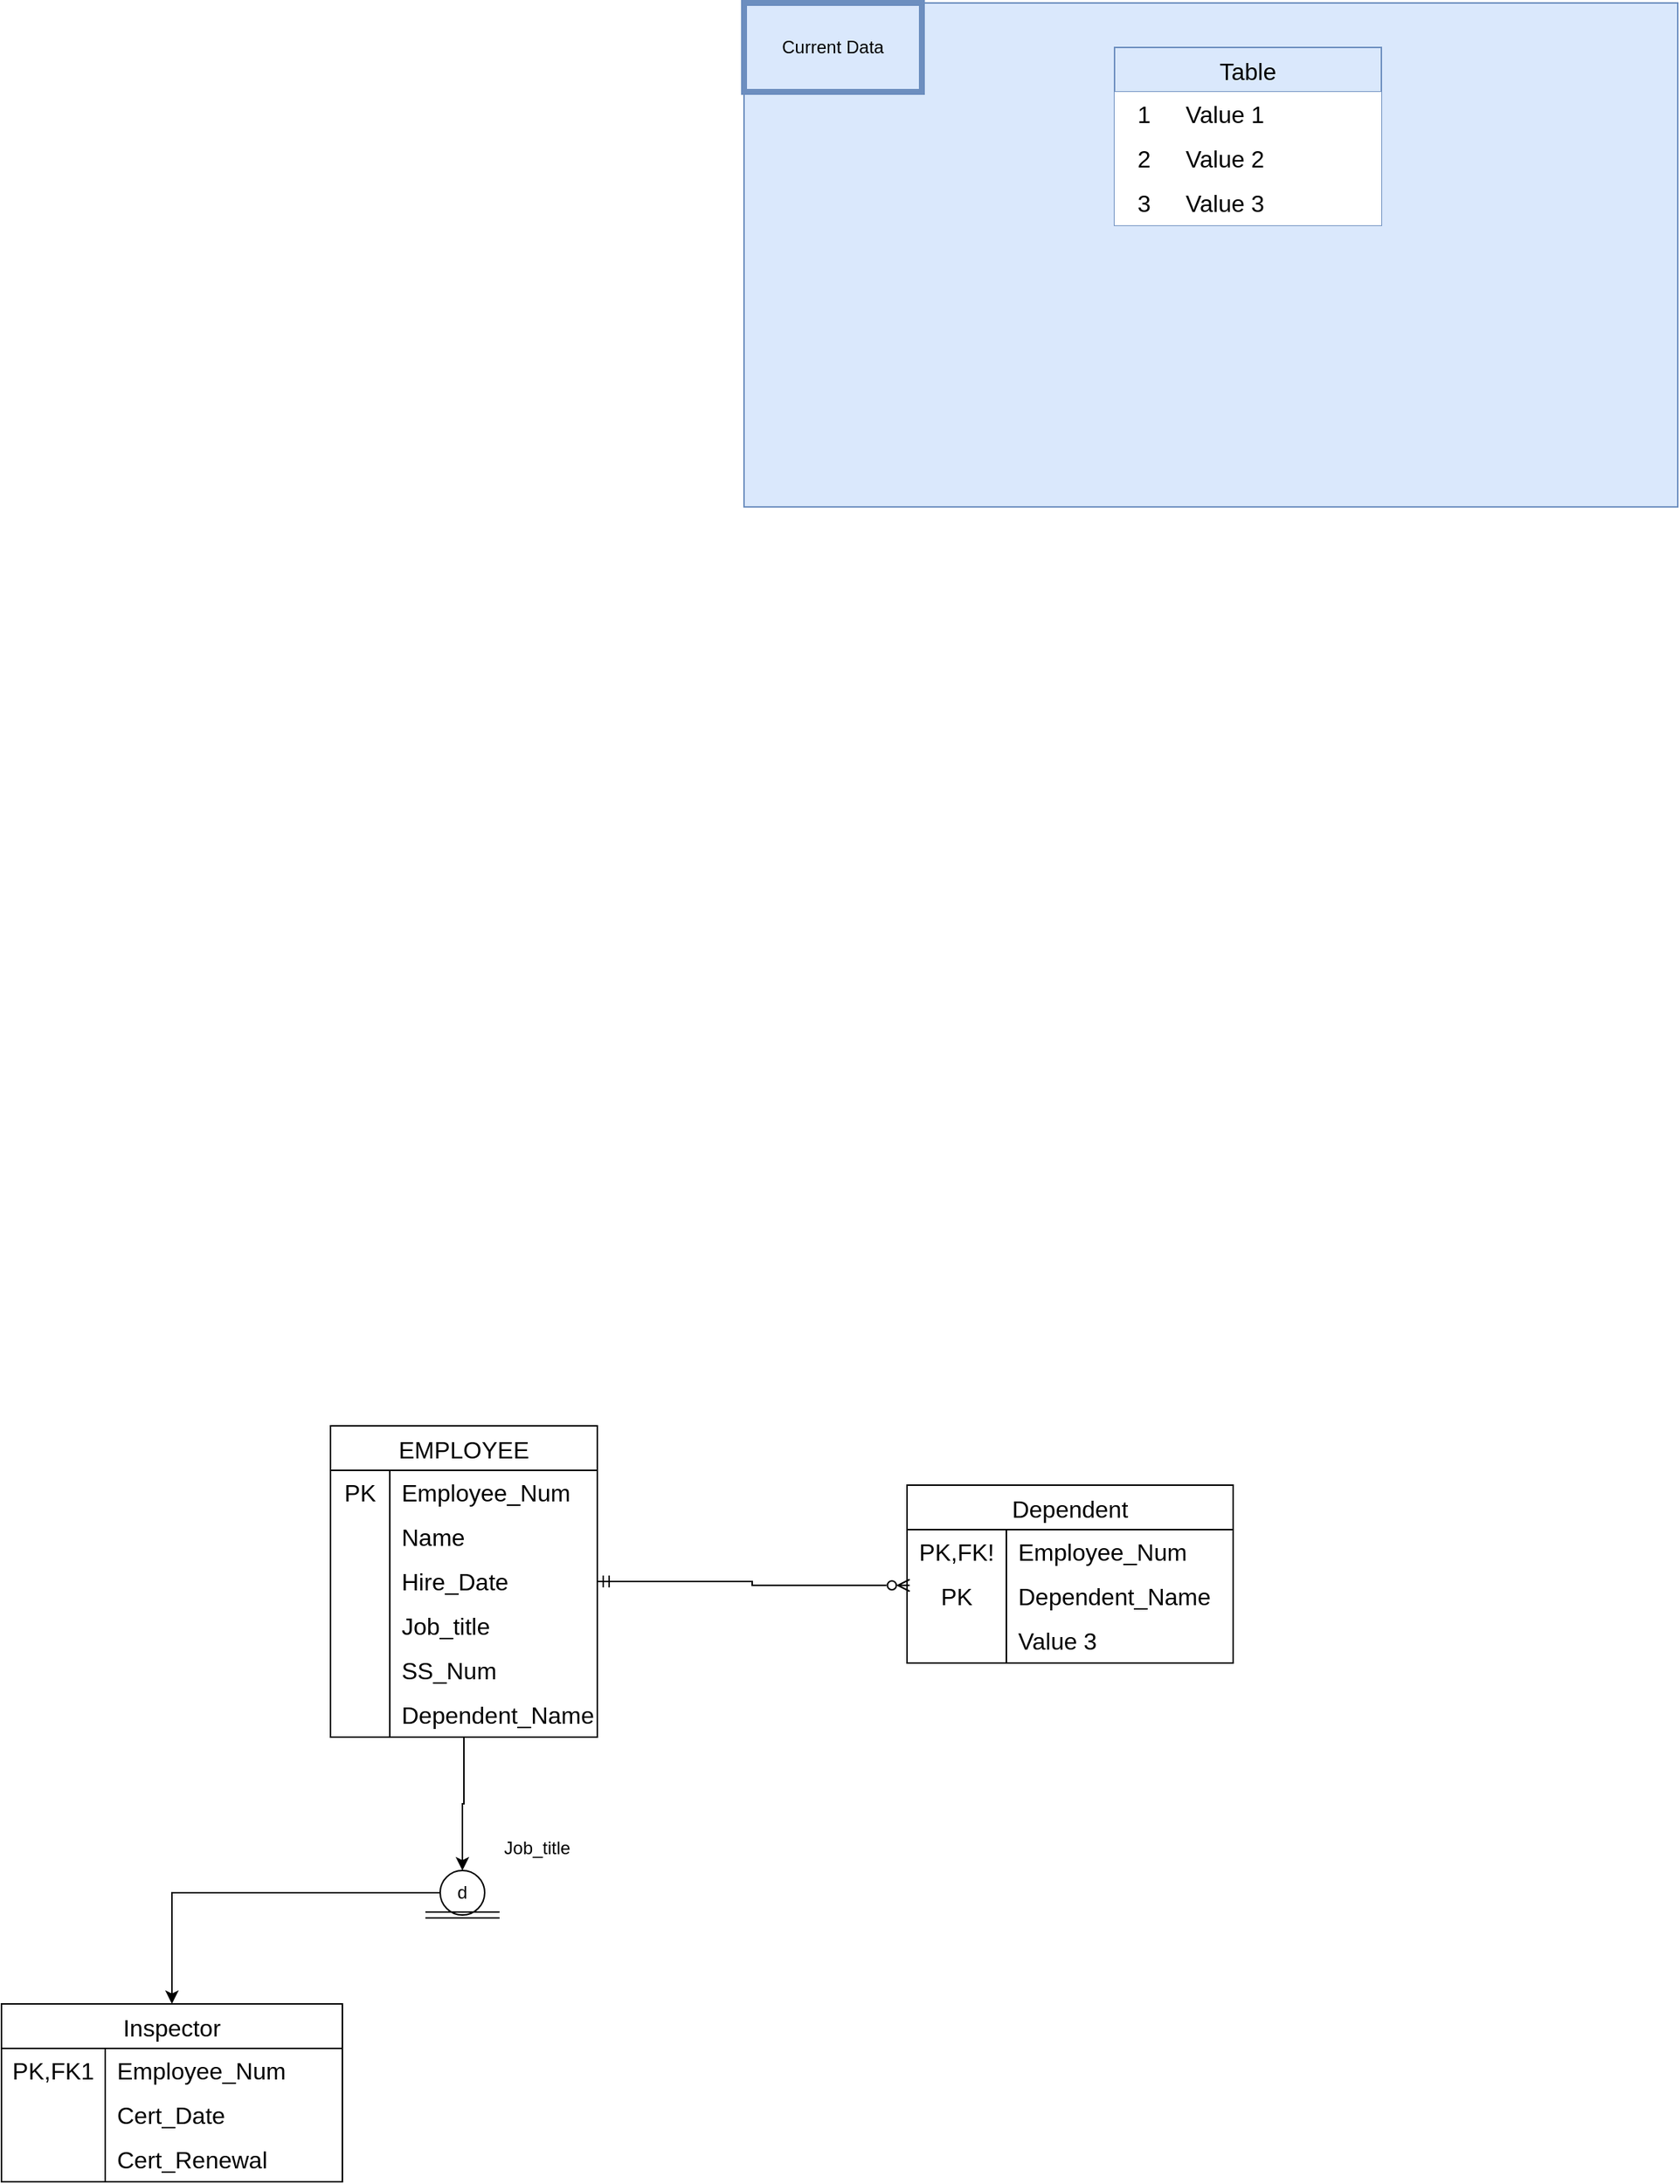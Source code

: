 <mxfile version="23.1.2" type="github">
  <diagram name="Page-1" id="MlBlBjorpGjZ2gbs5vHp">
    <mxGraphModel dx="1430" dy="1881" grid="1" gridSize="10" guides="1" tooltips="1" connect="1" arrows="1" fold="1" page="1" pageScale="1" pageWidth="850" pageHeight="1100" math="0" shadow="0">
      <root>
        <mxCell id="0" />
        <mxCell id="1" parent="0" />
        <mxCell id="1AAUbC7XYYxkjnX6fTb0-54" style="edgeStyle=orthogonalEdgeStyle;rounded=0;orthogonalLoop=1;jettySize=auto;html=1;exitX=1;exitY=0.5;exitDx=0;exitDy=0;entryX=0.008;entryY=0.254;entryDx=0;entryDy=0;entryPerimeter=0;movable=1;resizable=1;rotatable=1;deletable=1;editable=1;locked=0;connectable=1;startArrow=ERmandOne;startFill=0;endArrow=ERzeroToMany;endFill=0;" edge="1" parent="1" source="1AAUbC7XYYxkjnX6fTb0-5" target="1AAUbC7XYYxkjnX6fTb0-44">
          <mxGeometry relative="1" as="geometry">
            <mxPoint x="490" y="494.862" as="targetPoint" />
          </mxGeometry>
        </mxCell>
        <mxCell id="1AAUbC7XYYxkjnX6fTb0-24" style="edgeStyle=orthogonalEdgeStyle;rounded=0;orthogonalLoop=1;jettySize=auto;html=1;" edge="1" parent="1" source="1AAUbC7XYYxkjnX6fTb0-5" target="1AAUbC7XYYxkjnX6fTb0-25">
          <mxGeometry relative="1" as="geometry">
            <mxPoint x="350" y="730" as="targetPoint" />
          </mxGeometry>
        </mxCell>
        <mxCell id="1AAUbC7XYYxkjnX6fTb0-5" value="EMPLOYEE" style="shape=table;startSize=30;container=1;collapsible=0;childLayout=tableLayout;fixedRows=1;rowLines=0;fontStyle=0;strokeColor=default;fontSize=16;" vertex="1" parent="1">
          <mxGeometry x="261" y="390" width="180" height="210" as="geometry" />
        </mxCell>
        <mxCell id="1AAUbC7XYYxkjnX6fTb0-6" value="" style="shape=tableRow;horizontal=0;startSize=0;swimlaneHead=0;swimlaneBody=0;top=0;left=0;bottom=0;right=0;collapsible=0;dropTarget=0;fillColor=none;points=[[0,0.5],[1,0.5]];portConstraint=eastwest;strokeColor=inherit;fontSize=16;" vertex="1" parent="1AAUbC7XYYxkjnX6fTb0-5">
          <mxGeometry y="30" width="180" height="30" as="geometry" />
        </mxCell>
        <mxCell id="1AAUbC7XYYxkjnX6fTb0-7" value="PK" style="shape=partialRectangle;html=1;whiteSpace=wrap;connectable=0;fillColor=none;top=0;left=0;bottom=0;right=0;overflow=hidden;pointerEvents=1;strokeColor=inherit;fontSize=16;" vertex="1" parent="1AAUbC7XYYxkjnX6fTb0-6">
          <mxGeometry width="40" height="30" as="geometry">
            <mxRectangle width="40" height="30" as="alternateBounds" />
          </mxGeometry>
        </mxCell>
        <mxCell id="1AAUbC7XYYxkjnX6fTb0-8" value="Employee_Num" style="shape=partialRectangle;html=1;whiteSpace=wrap;connectable=0;fillColor=none;top=0;left=0;bottom=0;right=0;align=left;spacingLeft=6;overflow=hidden;strokeColor=inherit;fontSize=16;" vertex="1" parent="1AAUbC7XYYxkjnX6fTb0-6">
          <mxGeometry x="40" width="140" height="30" as="geometry">
            <mxRectangle width="140" height="30" as="alternateBounds" />
          </mxGeometry>
        </mxCell>
        <mxCell id="1AAUbC7XYYxkjnX6fTb0-9" value="" style="shape=tableRow;horizontal=0;startSize=0;swimlaneHead=0;swimlaneBody=0;top=0;left=0;bottom=0;right=0;collapsible=0;dropTarget=0;fillColor=none;points=[[0,0.5],[1,0.5]];portConstraint=eastwest;strokeColor=inherit;fontSize=16;" vertex="1" parent="1AAUbC7XYYxkjnX6fTb0-5">
          <mxGeometry y="60" width="180" height="30" as="geometry" />
        </mxCell>
        <mxCell id="1AAUbC7XYYxkjnX6fTb0-10" value="" style="shape=partialRectangle;html=1;whiteSpace=wrap;connectable=0;fillColor=none;top=0;left=0;bottom=0;right=0;overflow=hidden;strokeColor=inherit;fontSize=16;" vertex="1" parent="1AAUbC7XYYxkjnX6fTb0-9">
          <mxGeometry width="40" height="30" as="geometry">
            <mxRectangle width="40" height="30" as="alternateBounds" />
          </mxGeometry>
        </mxCell>
        <mxCell id="1AAUbC7XYYxkjnX6fTb0-11" value="Name" style="shape=partialRectangle;html=1;whiteSpace=wrap;connectable=0;fillColor=none;top=0;left=0;bottom=0;right=0;align=left;spacingLeft=6;overflow=hidden;strokeColor=inherit;fontSize=16;" vertex="1" parent="1AAUbC7XYYxkjnX6fTb0-9">
          <mxGeometry x="40" width="140" height="30" as="geometry">
            <mxRectangle width="140" height="30" as="alternateBounds" />
          </mxGeometry>
        </mxCell>
        <mxCell id="1AAUbC7XYYxkjnX6fTb0-12" value="" style="shape=tableRow;horizontal=0;startSize=0;swimlaneHead=0;swimlaneBody=0;top=0;left=0;bottom=0;right=0;collapsible=0;dropTarget=0;fillColor=none;points=[[0,0.5],[1,0.5]];portConstraint=eastwest;strokeColor=inherit;fontSize=16;" vertex="1" parent="1AAUbC7XYYxkjnX6fTb0-5">
          <mxGeometry y="90" width="180" height="30" as="geometry" />
        </mxCell>
        <mxCell id="1AAUbC7XYYxkjnX6fTb0-13" value="" style="shape=partialRectangle;html=1;whiteSpace=wrap;connectable=0;fillColor=none;top=0;left=0;bottom=0;right=0;overflow=hidden;strokeColor=inherit;fontSize=16;" vertex="1" parent="1AAUbC7XYYxkjnX6fTb0-12">
          <mxGeometry width="40" height="30" as="geometry">
            <mxRectangle width="40" height="30" as="alternateBounds" />
          </mxGeometry>
        </mxCell>
        <mxCell id="1AAUbC7XYYxkjnX6fTb0-14" value="Hire_Date" style="shape=partialRectangle;html=1;whiteSpace=wrap;connectable=0;fillColor=none;top=0;left=0;bottom=0;right=0;align=left;spacingLeft=6;overflow=hidden;strokeColor=inherit;fontSize=16;" vertex="1" parent="1AAUbC7XYYxkjnX6fTb0-12">
          <mxGeometry x="40" width="140" height="30" as="geometry">
            <mxRectangle width="140" height="30" as="alternateBounds" />
          </mxGeometry>
        </mxCell>
        <mxCell id="1AAUbC7XYYxkjnX6fTb0-15" style="shape=tableRow;horizontal=0;startSize=0;swimlaneHead=0;swimlaneBody=0;top=0;left=0;bottom=0;right=0;collapsible=0;dropTarget=0;fillColor=none;points=[[0,0.5],[1,0.5]];portConstraint=eastwest;strokeColor=inherit;fontSize=16;" vertex="1" parent="1AAUbC7XYYxkjnX6fTb0-5">
          <mxGeometry y="120" width="180" height="30" as="geometry" />
        </mxCell>
        <mxCell id="1AAUbC7XYYxkjnX6fTb0-16" style="shape=partialRectangle;html=1;whiteSpace=wrap;connectable=0;fillColor=none;top=0;left=0;bottom=0;right=0;overflow=hidden;strokeColor=inherit;fontSize=16;" vertex="1" parent="1AAUbC7XYYxkjnX6fTb0-15">
          <mxGeometry width="40" height="30" as="geometry">
            <mxRectangle width="40" height="30" as="alternateBounds" />
          </mxGeometry>
        </mxCell>
        <mxCell id="1AAUbC7XYYxkjnX6fTb0-17" value="Job_title" style="shape=partialRectangle;html=1;whiteSpace=wrap;connectable=0;fillColor=none;top=0;left=0;bottom=0;right=0;align=left;spacingLeft=6;overflow=hidden;strokeColor=inherit;fontSize=16;" vertex="1" parent="1AAUbC7XYYxkjnX6fTb0-15">
          <mxGeometry x="40" width="140" height="30" as="geometry">
            <mxRectangle width="140" height="30" as="alternateBounds" />
          </mxGeometry>
        </mxCell>
        <mxCell id="1AAUbC7XYYxkjnX6fTb0-18" style="shape=tableRow;horizontal=0;startSize=0;swimlaneHead=0;swimlaneBody=0;top=0;left=0;bottom=0;right=0;collapsible=0;dropTarget=0;fillColor=none;points=[[0,0.5],[1,0.5]];portConstraint=eastwest;strokeColor=inherit;fontSize=16;" vertex="1" parent="1AAUbC7XYYxkjnX6fTb0-5">
          <mxGeometry y="150" width="180" height="30" as="geometry" />
        </mxCell>
        <mxCell id="1AAUbC7XYYxkjnX6fTb0-19" style="shape=partialRectangle;html=1;whiteSpace=wrap;connectable=0;fillColor=none;top=0;left=0;bottom=0;right=0;overflow=hidden;strokeColor=inherit;fontSize=16;" vertex="1" parent="1AAUbC7XYYxkjnX6fTb0-18">
          <mxGeometry width="40" height="30" as="geometry">
            <mxRectangle width="40" height="30" as="alternateBounds" />
          </mxGeometry>
        </mxCell>
        <mxCell id="1AAUbC7XYYxkjnX6fTb0-20" value="SS_Num" style="shape=partialRectangle;html=1;whiteSpace=wrap;connectable=0;fillColor=none;top=0;left=0;bottom=0;right=0;align=left;spacingLeft=6;overflow=hidden;strokeColor=inherit;fontSize=16;" vertex="1" parent="1AAUbC7XYYxkjnX6fTb0-18">
          <mxGeometry x="40" width="140" height="30" as="geometry">
            <mxRectangle width="140" height="30" as="alternateBounds" />
          </mxGeometry>
        </mxCell>
        <mxCell id="1AAUbC7XYYxkjnX6fTb0-21" style="shape=tableRow;horizontal=0;startSize=0;swimlaneHead=0;swimlaneBody=0;top=0;left=0;bottom=0;right=0;collapsible=0;dropTarget=0;fillColor=none;points=[[0,0.5],[1,0.5]];portConstraint=eastwest;strokeColor=inherit;fontSize=16;" vertex="1" parent="1AAUbC7XYYxkjnX6fTb0-5">
          <mxGeometry y="180" width="180" height="30" as="geometry" />
        </mxCell>
        <mxCell id="1AAUbC7XYYxkjnX6fTb0-22" style="shape=partialRectangle;html=1;whiteSpace=wrap;connectable=0;fillColor=none;top=0;left=0;bottom=0;right=0;overflow=hidden;strokeColor=inherit;fontSize=16;" vertex="1" parent="1AAUbC7XYYxkjnX6fTb0-21">
          <mxGeometry width="40" height="30" as="geometry">
            <mxRectangle width="40" height="30" as="alternateBounds" />
          </mxGeometry>
        </mxCell>
        <mxCell id="1AAUbC7XYYxkjnX6fTb0-23" value="Dependent_Name" style="shape=partialRectangle;html=1;whiteSpace=wrap;connectable=0;fillColor=none;top=0;left=0;bottom=0;right=0;align=left;spacingLeft=6;overflow=hidden;strokeColor=inherit;fontSize=16;" vertex="1" parent="1AAUbC7XYYxkjnX6fTb0-21">
          <mxGeometry x="40" width="140" height="30" as="geometry">
            <mxRectangle width="140" height="30" as="alternateBounds" />
          </mxGeometry>
        </mxCell>
        <mxCell id="1AAUbC7XYYxkjnX6fTb0-29" style="edgeStyle=orthogonalEdgeStyle;rounded=0;orthogonalLoop=1;jettySize=auto;html=1;" edge="1" parent="1" source="1AAUbC7XYYxkjnX6fTb0-25" target="1AAUbC7XYYxkjnX6fTb0-30">
          <mxGeometry relative="1" as="geometry">
            <mxPoint x="350" y="760" as="targetPoint" />
          </mxGeometry>
        </mxCell>
        <mxCell id="1AAUbC7XYYxkjnX6fTb0-25" value="d" style="ellipse;whiteSpace=wrap;html=1;aspect=fixed;" vertex="1" parent="1">
          <mxGeometry x="335" y="690" width="30" height="30" as="geometry" />
        </mxCell>
        <mxCell id="1AAUbC7XYYxkjnX6fTb0-26" value="Job_title" style="text;html=1;align=center;verticalAlign=middle;resizable=0;points=[];autosize=1;strokeColor=none;fillColor=none;" vertex="1" parent="1">
          <mxGeometry x="365" y="660" width="70" height="30" as="geometry" />
        </mxCell>
        <mxCell id="1AAUbC7XYYxkjnX6fTb0-28" value="" style="shape=link;html=1;rounded=0;" edge="1" parent="1">
          <mxGeometry width="100" relative="1" as="geometry">
            <mxPoint x="325" y="720" as="sourcePoint" />
            <mxPoint x="375" y="720" as="targetPoint" />
          </mxGeometry>
        </mxCell>
        <mxCell id="1AAUbC7XYYxkjnX6fTb0-30" value="Inspector" style="shape=table;startSize=30;container=1;collapsible=0;childLayout=tableLayout;fixedRows=1;rowLines=0;fontStyle=0;strokeColor=default;fontSize=16;" vertex="1" parent="1">
          <mxGeometry x="39" y="780" width="230" height="120" as="geometry" />
        </mxCell>
        <mxCell id="1AAUbC7XYYxkjnX6fTb0-31" value="" style="shape=tableRow;horizontal=0;startSize=0;swimlaneHead=0;swimlaneBody=0;top=0;left=0;bottom=0;right=0;collapsible=0;dropTarget=0;fillColor=none;points=[[0,0.5],[1,0.5]];portConstraint=eastwest;strokeColor=inherit;fontSize=16;" vertex="1" parent="1AAUbC7XYYxkjnX6fTb0-30">
          <mxGeometry y="30" width="230" height="30" as="geometry" />
        </mxCell>
        <mxCell id="1AAUbC7XYYxkjnX6fTb0-32" value="PK,FK1" style="shape=partialRectangle;html=1;whiteSpace=wrap;connectable=0;fillColor=none;top=0;left=0;bottom=0;right=0;overflow=hidden;pointerEvents=1;strokeColor=inherit;fontSize=16;" vertex="1" parent="1AAUbC7XYYxkjnX6fTb0-31">
          <mxGeometry width="70" height="30" as="geometry">
            <mxRectangle width="70" height="30" as="alternateBounds" />
          </mxGeometry>
        </mxCell>
        <mxCell id="1AAUbC7XYYxkjnX6fTb0-33" value="Employee_Num" style="shape=partialRectangle;html=1;whiteSpace=wrap;connectable=0;fillColor=none;top=0;left=0;bottom=0;right=0;align=left;spacingLeft=6;overflow=hidden;strokeColor=inherit;fontSize=16;" vertex="1" parent="1AAUbC7XYYxkjnX6fTb0-31">
          <mxGeometry x="70" width="160" height="30" as="geometry">
            <mxRectangle width="160" height="30" as="alternateBounds" />
          </mxGeometry>
        </mxCell>
        <mxCell id="1AAUbC7XYYxkjnX6fTb0-34" value="" style="shape=tableRow;horizontal=0;startSize=0;swimlaneHead=0;swimlaneBody=0;top=0;left=0;bottom=0;right=0;collapsible=0;dropTarget=0;fillColor=none;points=[[0,0.5],[1,0.5]];portConstraint=eastwest;strokeColor=inherit;fontSize=16;" vertex="1" parent="1AAUbC7XYYxkjnX6fTb0-30">
          <mxGeometry y="60" width="230" height="30" as="geometry" />
        </mxCell>
        <mxCell id="1AAUbC7XYYxkjnX6fTb0-35" value="" style="shape=partialRectangle;html=1;whiteSpace=wrap;connectable=0;fillColor=none;top=0;left=0;bottom=0;right=0;overflow=hidden;strokeColor=inherit;fontSize=16;" vertex="1" parent="1AAUbC7XYYxkjnX6fTb0-34">
          <mxGeometry width="70" height="30" as="geometry">
            <mxRectangle width="70" height="30" as="alternateBounds" />
          </mxGeometry>
        </mxCell>
        <mxCell id="1AAUbC7XYYxkjnX6fTb0-36" value="Cert_Date" style="shape=partialRectangle;html=1;whiteSpace=wrap;connectable=0;fillColor=none;top=0;left=0;bottom=0;right=0;align=left;spacingLeft=6;overflow=hidden;strokeColor=inherit;fontSize=16;" vertex="1" parent="1AAUbC7XYYxkjnX6fTb0-34">
          <mxGeometry x="70" width="160" height="30" as="geometry">
            <mxRectangle width="160" height="30" as="alternateBounds" />
          </mxGeometry>
        </mxCell>
        <mxCell id="1AAUbC7XYYxkjnX6fTb0-37" value="" style="shape=tableRow;horizontal=0;startSize=0;swimlaneHead=0;swimlaneBody=0;top=0;left=0;bottom=0;right=0;collapsible=0;dropTarget=0;fillColor=none;points=[[0,0.5],[1,0.5]];portConstraint=eastwest;strokeColor=inherit;fontSize=16;" vertex="1" parent="1AAUbC7XYYxkjnX6fTb0-30">
          <mxGeometry y="90" width="230" height="30" as="geometry" />
        </mxCell>
        <mxCell id="1AAUbC7XYYxkjnX6fTb0-38" value="" style="shape=partialRectangle;html=1;whiteSpace=wrap;connectable=0;fillColor=none;top=0;left=0;bottom=0;right=0;overflow=hidden;strokeColor=inherit;fontSize=16;" vertex="1" parent="1AAUbC7XYYxkjnX6fTb0-37">
          <mxGeometry width="70" height="30" as="geometry">
            <mxRectangle width="70" height="30" as="alternateBounds" />
          </mxGeometry>
        </mxCell>
        <mxCell id="1AAUbC7XYYxkjnX6fTb0-39" value="Cert_Renewal" style="shape=partialRectangle;html=1;whiteSpace=wrap;connectable=0;fillColor=none;top=0;left=0;bottom=0;right=0;align=left;spacingLeft=6;overflow=hidden;strokeColor=inherit;fontSize=16;" vertex="1" parent="1AAUbC7XYYxkjnX6fTb0-37">
          <mxGeometry x="70" width="160" height="30" as="geometry">
            <mxRectangle width="160" height="30" as="alternateBounds" />
          </mxGeometry>
        </mxCell>
        <mxCell id="1AAUbC7XYYxkjnX6fTb0-40" value="Dependent" style="shape=table;startSize=30;container=1;collapsible=0;childLayout=tableLayout;fixedRows=1;rowLines=0;fontStyle=0;strokeColor=default;fontSize=16;" vertex="1" parent="1">
          <mxGeometry x="650" y="430" width="220.0" height="120" as="geometry" />
        </mxCell>
        <mxCell id="1AAUbC7XYYxkjnX6fTb0-41" value="" style="shape=tableRow;horizontal=0;startSize=0;swimlaneHead=0;swimlaneBody=0;top=0;left=0;bottom=0;right=0;collapsible=0;dropTarget=0;fillColor=none;points=[[0,0.5],[1,0.5]];portConstraint=eastwest;strokeColor=inherit;fontSize=16;" vertex="1" parent="1AAUbC7XYYxkjnX6fTb0-40">
          <mxGeometry y="30" width="220.0" height="30" as="geometry" />
        </mxCell>
        <mxCell id="1AAUbC7XYYxkjnX6fTb0-42" value="PK,FK!" style="shape=partialRectangle;html=1;whiteSpace=wrap;connectable=0;fillColor=none;top=0;left=0;bottom=0;right=0;overflow=hidden;pointerEvents=1;strokeColor=inherit;fontSize=16;" vertex="1" parent="1AAUbC7XYYxkjnX6fTb0-41">
          <mxGeometry width="67" height="30" as="geometry">
            <mxRectangle width="67" height="30" as="alternateBounds" />
          </mxGeometry>
        </mxCell>
        <mxCell id="1AAUbC7XYYxkjnX6fTb0-43" value="Employee_Num" style="shape=partialRectangle;html=1;whiteSpace=wrap;connectable=0;fillColor=none;top=0;left=0;bottom=0;right=0;align=left;spacingLeft=6;overflow=hidden;strokeColor=inherit;fontSize=16;" vertex="1" parent="1AAUbC7XYYxkjnX6fTb0-41">
          <mxGeometry x="67" width="153" height="30" as="geometry">
            <mxRectangle width="153" height="30" as="alternateBounds" />
          </mxGeometry>
        </mxCell>
        <mxCell id="1AAUbC7XYYxkjnX6fTb0-44" value="" style="shape=tableRow;horizontal=0;startSize=0;swimlaneHead=0;swimlaneBody=0;top=0;left=0;bottom=0;right=0;collapsible=0;dropTarget=0;fillColor=none;points=[[0,0.5],[1,0.5]];portConstraint=eastwest;strokeColor=inherit;fontSize=16;" vertex="1" parent="1AAUbC7XYYxkjnX6fTb0-40">
          <mxGeometry y="60" width="220.0" height="30" as="geometry" />
        </mxCell>
        <mxCell id="1AAUbC7XYYxkjnX6fTb0-45" value="PK" style="shape=partialRectangle;html=1;whiteSpace=wrap;connectable=0;fillColor=none;top=0;left=0;bottom=0;right=0;overflow=hidden;strokeColor=inherit;fontSize=16;" vertex="1" parent="1AAUbC7XYYxkjnX6fTb0-44">
          <mxGeometry width="67" height="30" as="geometry">
            <mxRectangle width="67" height="30" as="alternateBounds" />
          </mxGeometry>
        </mxCell>
        <mxCell id="1AAUbC7XYYxkjnX6fTb0-46" value="Dependent_Name" style="shape=partialRectangle;html=1;whiteSpace=wrap;connectable=0;fillColor=none;top=0;left=0;bottom=0;right=0;align=left;spacingLeft=6;overflow=hidden;strokeColor=inherit;fontSize=16;" vertex="1" parent="1AAUbC7XYYxkjnX6fTb0-44">
          <mxGeometry x="67" width="153" height="30" as="geometry">
            <mxRectangle width="153" height="30" as="alternateBounds" />
          </mxGeometry>
        </mxCell>
        <mxCell id="1AAUbC7XYYxkjnX6fTb0-47" value="" style="shape=tableRow;horizontal=0;startSize=0;swimlaneHead=0;swimlaneBody=0;top=0;left=0;bottom=0;right=0;collapsible=0;dropTarget=0;fillColor=none;points=[[0,0.5],[1,0.5]];portConstraint=eastwest;strokeColor=inherit;fontSize=16;" vertex="1" parent="1AAUbC7XYYxkjnX6fTb0-40">
          <mxGeometry y="90" width="220.0" height="30" as="geometry" />
        </mxCell>
        <mxCell id="1AAUbC7XYYxkjnX6fTb0-48" value="" style="shape=partialRectangle;html=1;whiteSpace=wrap;connectable=0;fillColor=none;top=0;left=0;bottom=0;right=0;overflow=hidden;strokeColor=inherit;fontSize=16;" vertex="1" parent="1AAUbC7XYYxkjnX6fTb0-47">
          <mxGeometry width="67" height="30" as="geometry">
            <mxRectangle width="67" height="30" as="alternateBounds" />
          </mxGeometry>
        </mxCell>
        <mxCell id="1AAUbC7XYYxkjnX6fTb0-49" value="Value 3" style="shape=partialRectangle;html=1;whiteSpace=wrap;connectable=0;fillColor=none;top=0;left=0;bottom=0;right=0;align=left;spacingLeft=6;overflow=hidden;strokeColor=inherit;fontSize=16;" vertex="1" parent="1AAUbC7XYYxkjnX6fTb0-47">
          <mxGeometry x="67" width="153" height="30" as="geometry">
            <mxRectangle width="153" height="30" as="alternateBounds" />
          </mxGeometry>
        </mxCell>
        <mxCell id="1AAUbC7XYYxkjnX6fTb0-66" value="" style="rounded=0;whiteSpace=wrap;html=1;fillColor=#dae8fc;strokeColor=#6c8ebf;" vertex="1" parent="1">
          <mxGeometry x="540" y="-570" width="630" height="340" as="geometry" />
        </mxCell>
        <mxCell id="1AAUbC7XYYxkjnX6fTb0-67" value="Table" style="shape=table;startSize=30;container=1;collapsible=0;childLayout=tableLayout;fixedRows=1;rowLines=0;fontStyle=0;fontSize=16;fillColor=#dae8fc;strokeColor=#6c8ebf;" vertex="1" parent="1">
          <mxGeometry x="790" y="-540" width="180" height="120" as="geometry" />
        </mxCell>
        <mxCell id="1AAUbC7XYYxkjnX6fTb0-68" value="" style="shape=tableRow;horizontal=0;startSize=0;swimlaneHead=0;swimlaneBody=0;top=0;left=0;bottom=0;right=0;collapsible=0;dropTarget=0;fillColor=none;points=[[0,0.5],[1,0.5]];portConstraint=eastwest;strokeColor=inherit;fontSize=16;" vertex="1" parent="1AAUbC7XYYxkjnX6fTb0-67">
          <mxGeometry y="30" width="180" height="30" as="geometry" />
        </mxCell>
        <mxCell id="1AAUbC7XYYxkjnX6fTb0-69" value="1" style="shape=partialRectangle;html=1;whiteSpace=wrap;connectable=0;top=0;left=0;bottom=0;right=0;overflow=hidden;pointerEvents=1;fontSize=16;" vertex="1" parent="1AAUbC7XYYxkjnX6fTb0-68">
          <mxGeometry width="40" height="30" as="geometry">
            <mxRectangle width="40" height="30" as="alternateBounds" />
          </mxGeometry>
        </mxCell>
        <mxCell id="1AAUbC7XYYxkjnX6fTb0-70" value="Value 1" style="shape=partialRectangle;html=1;whiteSpace=wrap;connectable=0;top=0;left=0;bottom=0;right=0;align=left;spacingLeft=6;overflow=hidden;fontSize=16;" vertex="1" parent="1AAUbC7XYYxkjnX6fTb0-68">
          <mxGeometry x="40" width="140" height="30" as="geometry">
            <mxRectangle width="140" height="30" as="alternateBounds" />
          </mxGeometry>
        </mxCell>
        <mxCell id="1AAUbC7XYYxkjnX6fTb0-71" value="" style="shape=tableRow;horizontal=0;startSize=0;swimlaneHead=0;swimlaneBody=0;top=0;left=0;bottom=0;right=0;collapsible=0;dropTarget=0;fillColor=none;points=[[0,0.5],[1,0.5]];portConstraint=eastwest;strokeColor=inherit;fontSize=16;" vertex="1" parent="1AAUbC7XYYxkjnX6fTb0-67">
          <mxGeometry y="60" width="180" height="30" as="geometry" />
        </mxCell>
        <mxCell id="1AAUbC7XYYxkjnX6fTb0-72" value="2" style="shape=partialRectangle;html=1;whiteSpace=wrap;connectable=0;top=0;left=0;bottom=0;right=0;overflow=hidden;fontSize=16;" vertex="1" parent="1AAUbC7XYYxkjnX6fTb0-71">
          <mxGeometry width="40" height="30" as="geometry">
            <mxRectangle width="40" height="30" as="alternateBounds" />
          </mxGeometry>
        </mxCell>
        <mxCell id="1AAUbC7XYYxkjnX6fTb0-73" value="Value 2" style="shape=partialRectangle;html=1;whiteSpace=wrap;connectable=0;top=0;left=0;bottom=0;right=0;align=left;spacingLeft=6;overflow=hidden;fontSize=16;" vertex="1" parent="1AAUbC7XYYxkjnX6fTb0-71">
          <mxGeometry x="40" width="140" height="30" as="geometry">
            <mxRectangle width="140" height="30" as="alternateBounds" />
          </mxGeometry>
        </mxCell>
        <mxCell id="1AAUbC7XYYxkjnX6fTb0-74" value="" style="shape=tableRow;horizontal=0;startSize=0;swimlaneHead=0;swimlaneBody=0;top=0;left=0;bottom=0;right=0;collapsible=0;dropTarget=0;fillColor=none;points=[[0,0.5],[1,0.5]];portConstraint=eastwest;strokeColor=inherit;fontSize=16;" vertex="1" parent="1AAUbC7XYYxkjnX6fTb0-67">
          <mxGeometry y="90" width="180" height="30" as="geometry" />
        </mxCell>
        <mxCell id="1AAUbC7XYYxkjnX6fTb0-75" value="3" style="shape=partialRectangle;html=1;whiteSpace=wrap;connectable=0;top=0;left=0;bottom=0;right=0;overflow=hidden;fontSize=16;" vertex="1" parent="1AAUbC7XYYxkjnX6fTb0-74">
          <mxGeometry width="40" height="30" as="geometry">
            <mxRectangle width="40" height="30" as="alternateBounds" />
          </mxGeometry>
        </mxCell>
        <mxCell id="1AAUbC7XYYxkjnX6fTb0-76" value="Value 3" style="shape=partialRectangle;html=1;whiteSpace=wrap;connectable=0;top=0;left=0;bottom=0;right=0;align=left;spacingLeft=6;overflow=hidden;fontSize=16;" vertex="1" parent="1AAUbC7XYYxkjnX6fTb0-74">
          <mxGeometry x="40" width="140" height="30" as="geometry">
            <mxRectangle width="140" height="30" as="alternateBounds" />
          </mxGeometry>
        </mxCell>
        <mxCell id="1AAUbC7XYYxkjnX6fTb0-77" value="Current Data" style="rounded=0;whiteSpace=wrap;html=1;fillColor=#dae8fc;strokeColor=#6c8ebf;strokeWidth=4;" vertex="1" parent="1">
          <mxGeometry x="540" y="-570" width="120" height="60" as="geometry" />
        </mxCell>
      </root>
    </mxGraphModel>
  </diagram>
</mxfile>
